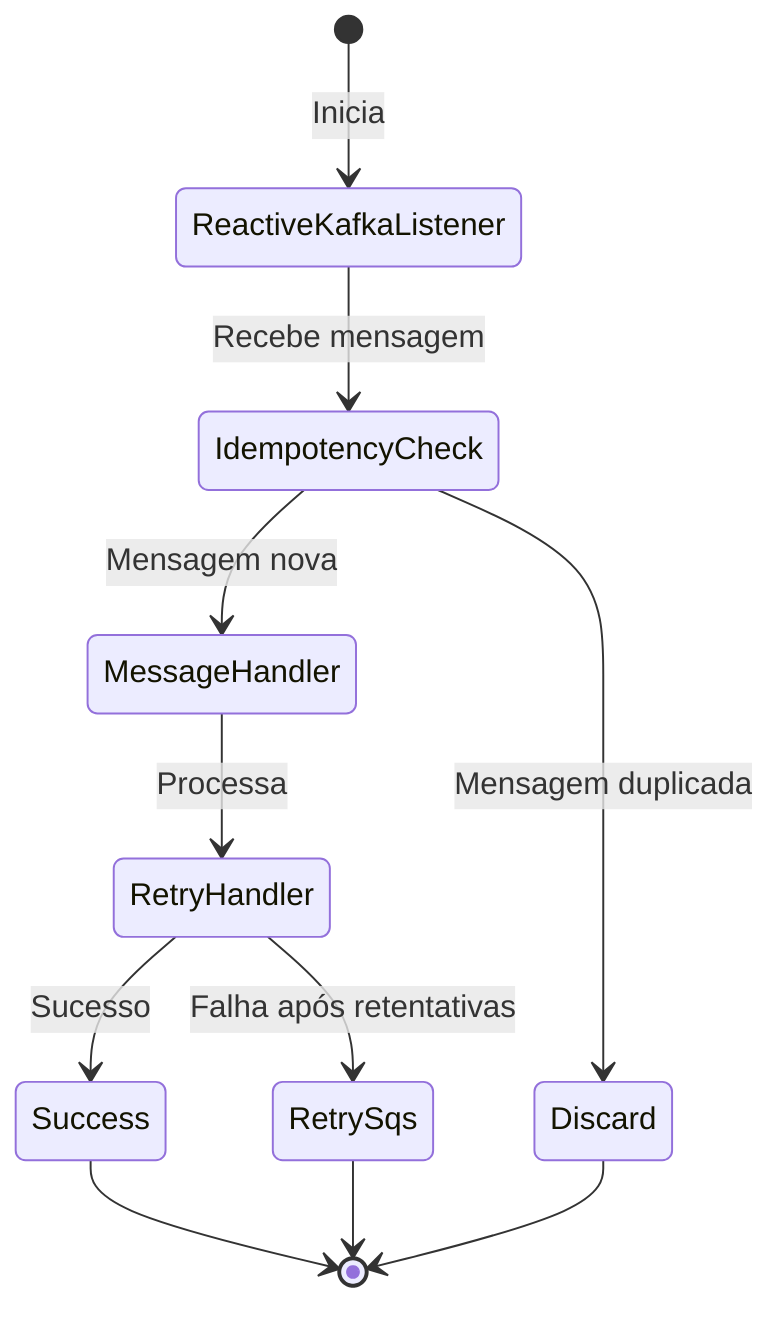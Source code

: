 stateDiagram-v2
    [*] --> ReactiveKafkaListener: Inicia
    ReactiveKafkaListener --> IdempotencyCheck: Recebe mensagem
    IdempotencyCheck --> MessageHandler: Mensagem nova
    IdempotencyCheck --> Discard: Mensagem duplicada
    MessageHandler --> RetryHandler: Processa
    RetryHandler --> Success: Sucesso
    RetryHandler --> RetrySqs: Falha após retentativas
    Success --> [*]
    Discard --> [*]
    RetrySqs --> [*]